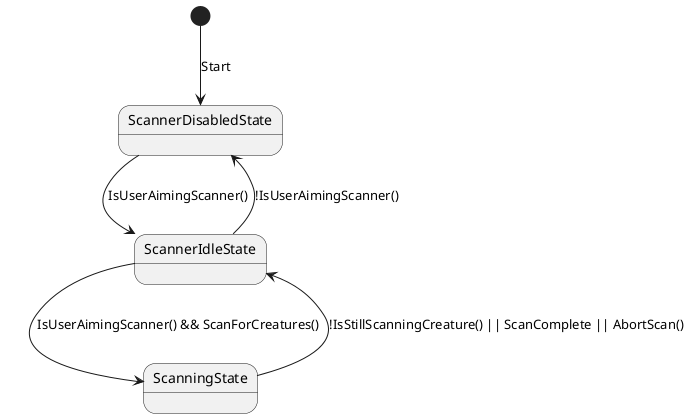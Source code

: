 @startuml
[*] --> ScannerDisabledState : Start
ScannerDisabledState --> ScannerIdleState : IsUserAimingScanner()
ScannerIdleState --> ScannerDisabledState : !IsUserAimingScanner()
ScannerIdleState --> ScanningState : IsUserAimingScanner() && ScanForCreatures()
ScanningState --> ScannerIdleState : !IsStillScanningCreature() || ScanComplete || AbortScan()
@enduml